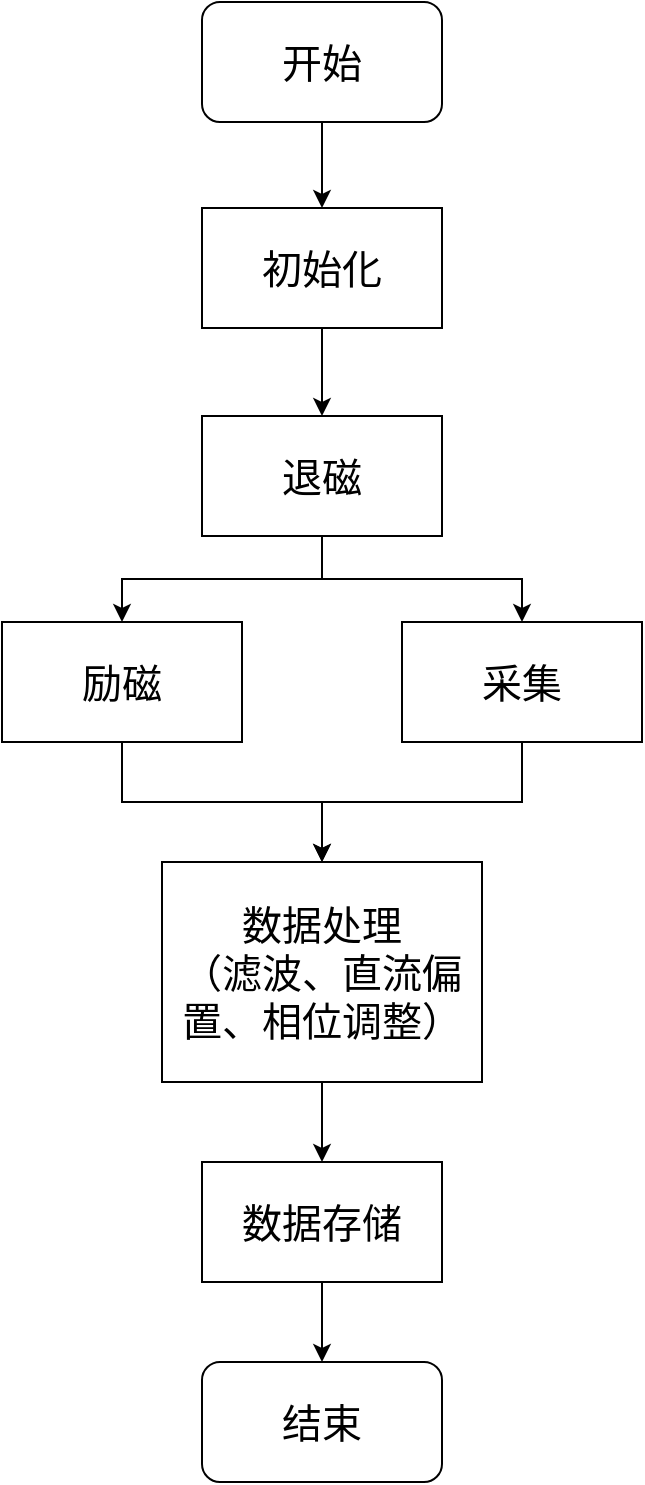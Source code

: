 <mxfile version="14.6.11" type="github">
  <diagram id="MHHxKJNjg95DKsAhapM7" name="第 1 页">
    <mxGraphModel dx="1117" dy="789" grid="1" gridSize="10" guides="1" tooltips="1" connect="1" arrows="1" fold="1" page="1" pageScale="1" pageWidth="827" pageHeight="1169" math="0" shadow="0">
      <root>
        <mxCell id="0" />
        <mxCell id="1" parent="0" />
        <mxCell id="iPbqpjgKvv0c9rBKUEg0-5" value="" style="edgeStyle=orthogonalEdgeStyle;rounded=0;orthogonalLoop=1;jettySize=auto;html=1;" edge="1" parent="1" source="iPbqpjgKvv0c9rBKUEg0-1" target="iPbqpjgKvv0c9rBKUEg0-2">
          <mxGeometry relative="1" as="geometry" />
        </mxCell>
        <mxCell id="iPbqpjgKvv0c9rBKUEg0-1" value="&lt;font style=&quot;font-size: 20px&quot;&gt;开始&lt;/font&gt;" style="rounded=1;whiteSpace=wrap;html=1;" vertex="1" parent="1">
          <mxGeometry x="260" y="100" width="120" height="60" as="geometry" />
        </mxCell>
        <mxCell id="iPbqpjgKvv0c9rBKUEg0-4" value="" style="edgeStyle=orthogonalEdgeStyle;rounded=0;orthogonalLoop=1;jettySize=auto;html=1;" edge="1" parent="1" source="iPbqpjgKvv0c9rBKUEg0-2" target="iPbqpjgKvv0c9rBKUEg0-3">
          <mxGeometry relative="1" as="geometry" />
        </mxCell>
        <mxCell id="iPbqpjgKvv0c9rBKUEg0-2" value="&lt;font style=&quot;font-size: 20px&quot;&gt;初始化&lt;/font&gt;" style="rounded=0;whiteSpace=wrap;html=1;" vertex="1" parent="1">
          <mxGeometry x="260" y="203" width="120" height="60" as="geometry" />
        </mxCell>
        <mxCell id="iPbqpjgKvv0c9rBKUEg0-7" value="" style="edgeStyle=orthogonalEdgeStyle;rounded=0;orthogonalLoop=1;jettySize=auto;html=1;" edge="1" parent="1" source="iPbqpjgKvv0c9rBKUEg0-3" target="iPbqpjgKvv0c9rBKUEg0-6">
          <mxGeometry relative="1" as="geometry" />
        </mxCell>
        <mxCell id="iPbqpjgKvv0c9rBKUEg0-15" style="edgeStyle=orthogonalEdgeStyle;rounded=0;orthogonalLoop=1;jettySize=auto;html=1;entryX=0.5;entryY=0;entryDx=0;entryDy=0;" edge="1" parent="1" source="iPbqpjgKvv0c9rBKUEg0-3" target="iPbqpjgKvv0c9rBKUEg0-8">
          <mxGeometry relative="1" as="geometry" />
        </mxCell>
        <mxCell id="iPbqpjgKvv0c9rBKUEg0-3" value="&lt;span style=&quot;font-size: 20px&quot;&gt;退磁&lt;br&gt;&lt;/span&gt;" style="rounded=0;whiteSpace=wrap;html=1;" vertex="1" parent="1">
          <mxGeometry x="260" y="307" width="120" height="60" as="geometry" />
        </mxCell>
        <mxCell id="iPbqpjgKvv0c9rBKUEg0-17" value="" style="edgeStyle=orthogonalEdgeStyle;rounded=0;orthogonalLoop=1;jettySize=auto;html=1;" edge="1" parent="1" source="iPbqpjgKvv0c9rBKUEg0-6" target="iPbqpjgKvv0c9rBKUEg0-16">
          <mxGeometry relative="1" as="geometry" />
        </mxCell>
        <mxCell id="iPbqpjgKvv0c9rBKUEg0-6" value="&lt;span style=&quot;font-size: 20px&quot;&gt;励磁&lt;br&gt;&lt;/span&gt;" style="rounded=0;whiteSpace=wrap;html=1;" vertex="1" parent="1">
          <mxGeometry x="160" y="410" width="120" height="60" as="geometry" />
        </mxCell>
        <mxCell id="iPbqpjgKvv0c9rBKUEg0-18" style="edgeStyle=orthogonalEdgeStyle;rounded=0;orthogonalLoop=1;jettySize=auto;html=1;exitX=0.5;exitY=1;exitDx=0;exitDy=0;entryX=0.5;entryY=0;entryDx=0;entryDy=0;" edge="1" parent="1" source="iPbqpjgKvv0c9rBKUEg0-8" target="iPbqpjgKvv0c9rBKUEg0-16">
          <mxGeometry relative="1" as="geometry" />
        </mxCell>
        <mxCell id="iPbqpjgKvv0c9rBKUEg0-8" value="&lt;span style=&quot;font-size: 20px&quot;&gt;采集&lt;br&gt;&lt;/span&gt;" style="rounded=0;whiteSpace=wrap;html=1;" vertex="1" parent="1">
          <mxGeometry x="360" y="410" width="120" height="60" as="geometry" />
        </mxCell>
        <mxCell id="iPbqpjgKvv0c9rBKUEg0-20" value="" style="edgeStyle=orthogonalEdgeStyle;rounded=0;orthogonalLoop=1;jettySize=auto;html=1;" edge="1" parent="1" source="iPbqpjgKvv0c9rBKUEg0-16" target="iPbqpjgKvv0c9rBKUEg0-19">
          <mxGeometry relative="1" as="geometry" />
        </mxCell>
        <mxCell id="iPbqpjgKvv0c9rBKUEg0-16" value="&lt;span style=&quot;font-size: 20px&quot;&gt;数据处理&lt;br&gt;（滤波、直流偏置、相位调整）&lt;br&gt;&lt;/span&gt;" style="rounded=0;whiteSpace=wrap;html=1;" vertex="1" parent="1">
          <mxGeometry x="240" y="530" width="160" height="110" as="geometry" />
        </mxCell>
        <mxCell id="iPbqpjgKvv0c9rBKUEg0-22" value="" style="edgeStyle=orthogonalEdgeStyle;rounded=0;orthogonalLoop=1;jettySize=auto;html=1;" edge="1" parent="1" source="iPbqpjgKvv0c9rBKUEg0-19" target="iPbqpjgKvv0c9rBKUEg0-21">
          <mxGeometry relative="1" as="geometry" />
        </mxCell>
        <mxCell id="iPbqpjgKvv0c9rBKUEg0-19" value="&lt;span style=&quot;font-size: 20px&quot;&gt;数据存储&lt;br&gt;&lt;/span&gt;" style="rounded=0;whiteSpace=wrap;html=1;" vertex="1" parent="1">
          <mxGeometry x="260" y="680" width="120" height="60" as="geometry" />
        </mxCell>
        <mxCell id="iPbqpjgKvv0c9rBKUEg0-21" value="&lt;font style=&quot;font-size: 20px&quot;&gt;结束&lt;/font&gt;" style="rounded=1;whiteSpace=wrap;html=1;" vertex="1" parent="1">
          <mxGeometry x="260" y="780" width="120" height="60" as="geometry" />
        </mxCell>
      </root>
    </mxGraphModel>
  </diagram>
</mxfile>
